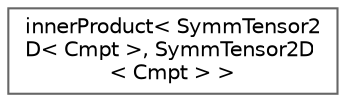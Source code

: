 digraph "Graphical Class Hierarchy"
{
 // LATEX_PDF_SIZE
  bgcolor="transparent";
  edge [fontname=Helvetica,fontsize=10,labelfontname=Helvetica,labelfontsize=10];
  node [fontname=Helvetica,fontsize=10,shape=box,height=0.2,width=0.4];
  rankdir="LR";
  Node0 [id="Node000000",label="innerProduct\< SymmTensor2\lD\< Cmpt \>, SymmTensor2D\l\< Cmpt \> \>",height=0.2,width=0.4,color="grey40", fillcolor="white", style="filled",URL="$classFoam_1_1innerProduct_3_01SymmTensor2D_3_01Cmpt_01_4_00_01SymmTensor2D_3_01Cmpt_01_4_01_4.html",tooltip=" "];
}
